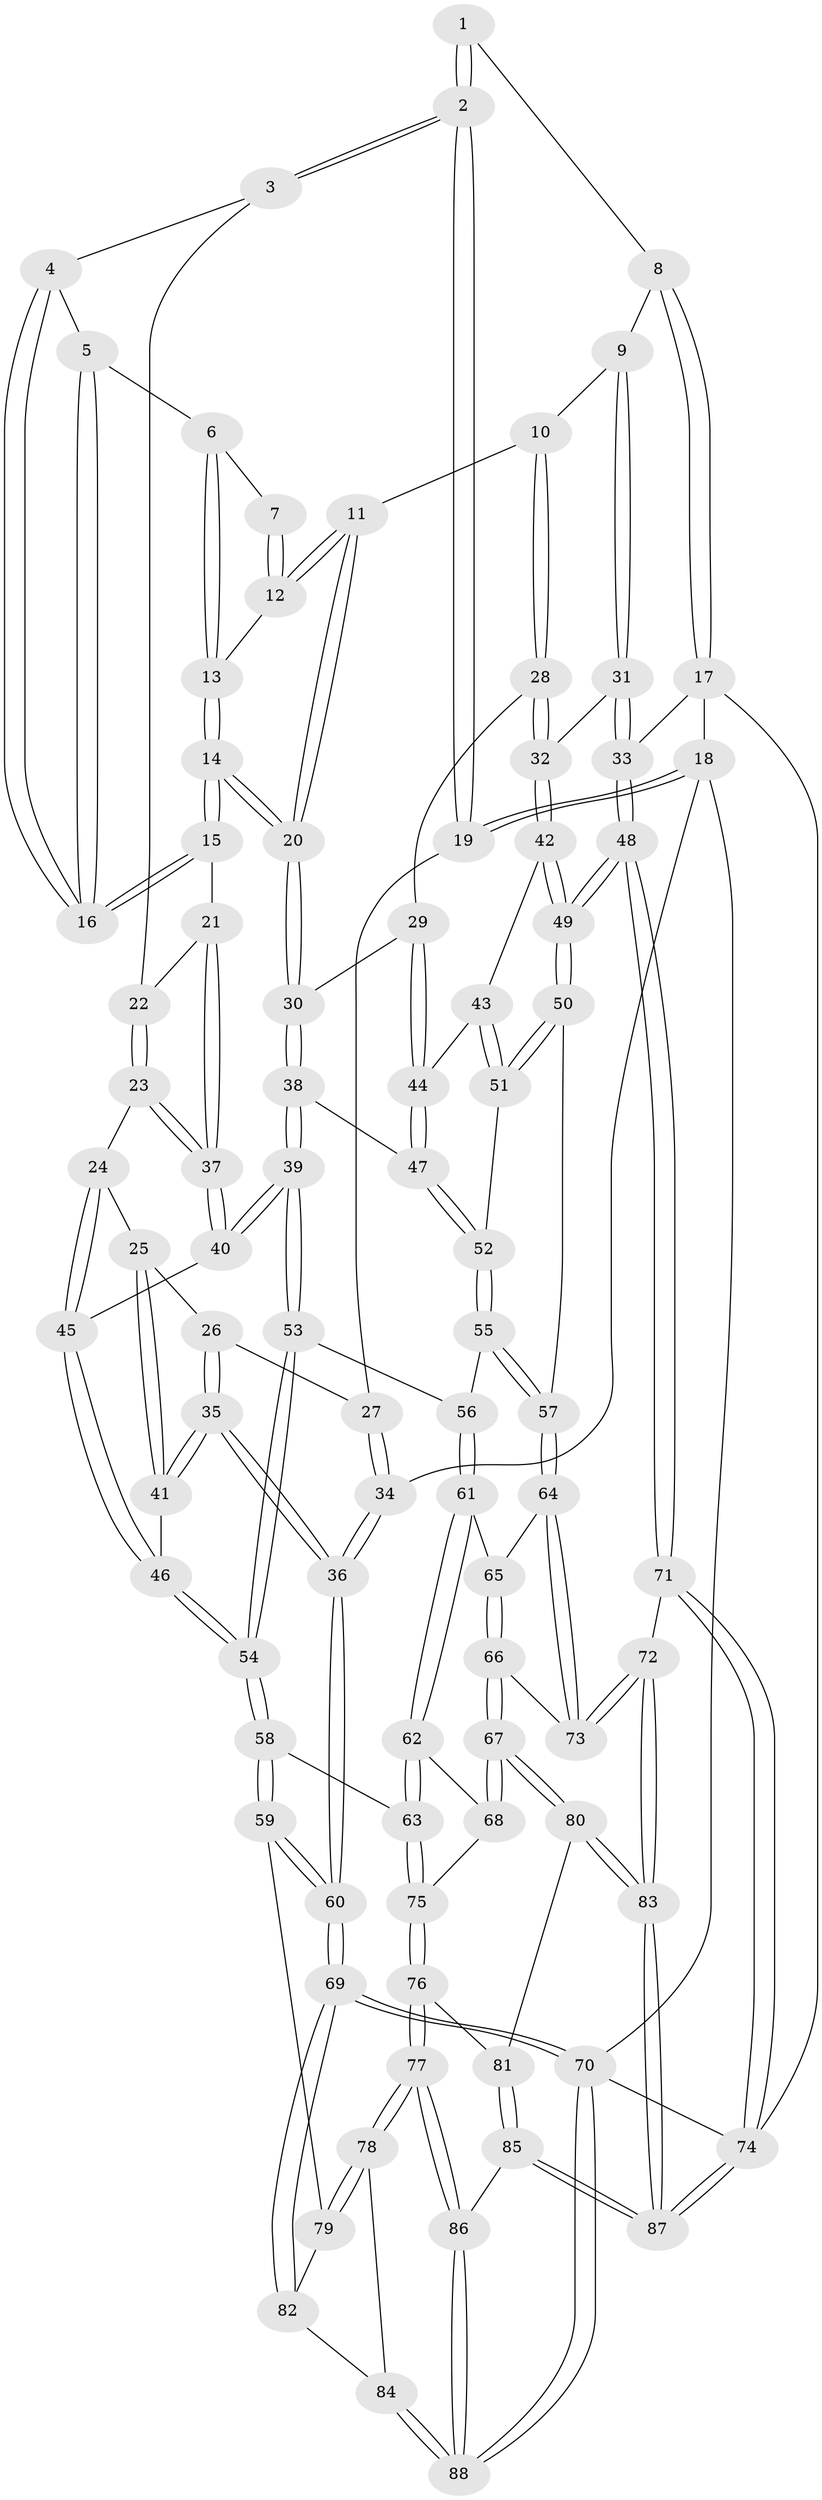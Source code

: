 // Generated by graph-tools (version 1.1) at 2025/38/03/09/25 02:38:48]
// undirected, 88 vertices, 217 edges
graph export_dot {
graph [start="1"]
  node [color=gray90,style=filled];
  1 [pos="+0.8208603932117378+0"];
  2 [pos="+0.20065555928808906+0"];
  3 [pos="+0.330422219534104+0"];
  4 [pos="+0.4979693442139774+0.0586855228226727"];
  5 [pos="+0.5589153161065483+0.08056906842427387"];
  6 [pos="+0.5874327653688548+0.08521605646783273"];
  7 [pos="+0.7647736433145206+0"];
  8 [pos="+0.9894825790325196+0"];
  9 [pos="+0.8597206974667282+0.17052671002853037"];
  10 [pos="+0.7722162780691678+0.1812698813139157"];
  11 [pos="+0.7324565541213937+0.1634219182219185"];
  12 [pos="+0.7102760636543611+0.0964153224134652"];
  13 [pos="+0.6172760933760666+0.12696937867658034"];
  14 [pos="+0.6084860589243988+0.2195602772165297"];
  15 [pos="+0.5551123988104743+0.21839561026533721"];
  16 [pos="+0.5492773617714687+0.18391433881942704"];
  17 [pos="+1+0"];
  18 [pos="+0+0"];
  19 [pos="+0.15821106228610976+0"];
  20 [pos="+0.6287393624614286+0.23388754697844344"];
  21 [pos="+0.5340733889966556+0.2239429015533091"];
  22 [pos="+0.33487834695625057+0"];
  23 [pos="+0.37713193465515876+0.23000783995178423"];
  24 [pos="+0.2588392245073815+0.2812479743095638"];
  25 [pos="+0.1872591394735927+0.2001522786495983"];
  26 [pos="+0.17417852228340913+0.16966597341319362"];
  27 [pos="+0.17260786325331154+0.14844592303421114"];
  28 [pos="+0.7522532524203729+0.258739003498676"];
  29 [pos="+0.6962507503622051+0.2814469890817905"];
  30 [pos="+0.6427518466364895+0.2666912445902433"];
  31 [pos="+0.8612413593782119+0.17354774736654419"];
  32 [pos="+0.8293965803721877+0.3183690189582872"];
  33 [pos="+1+0.38090239039499396"];
  34 [pos="+0+0.4026519720284845"];
  35 [pos="+0+0.48718390736265965"];
  36 [pos="+0+0.49386479482917406"];
  37 [pos="+0.4400270980603419+0.31606381392755045"];
  38 [pos="+0.6172830443341718+0.3492792049512966"];
  39 [pos="+0.48673006541288805+0.4203255375129948"];
  40 [pos="+0.43996654677104885+0.34025912321167595"];
  41 [pos="+0.13433026753148156+0.4649878536117211"];
  42 [pos="+0.8294133593631128+0.31844693886880926"];
  43 [pos="+0.7807866323850337+0.34830343701359145"];
  44 [pos="+0.7439541191840872+0.35276646825036007"];
  45 [pos="+0.26266129213859823+0.37543468076360126"];
  46 [pos="+0.18426078627151+0.46865965201531173"];
  47 [pos="+0.6954507682960888+0.40805393147183616"];
  48 [pos="+1+0.4521289401296625"];
  49 [pos="+1+0.45891556836576103"];
  50 [pos="+0.9186098232658729+0.5085262310414136"];
  51 [pos="+0.7931962759749883+0.4484350731037076"];
  52 [pos="+0.7020121722699414+0.4480540753677022"];
  53 [pos="+0.48680358105084015+0.44605766877792347"];
  54 [pos="+0.35750705336420213+0.6085811075119185"];
  55 [pos="+0.6892526149726884+0.47246657087131316"];
  56 [pos="+0.6399509967916437+0.5342111119469903"];
  57 [pos="+0.859570734553731+0.5614922241904057"];
  58 [pos="+0.3613289573075322+0.6339515196045777"];
  59 [pos="+0.33505448088600953+0.677247468957585"];
  60 [pos="+0+0.6661796719272385"];
  61 [pos="+0.6434007696506139+0.5464914371645881"];
  62 [pos="+0.5968732638907628+0.6214867312190459"];
  63 [pos="+0.44552615658468253+0.6695183937910051"];
  64 [pos="+0.8552445102655526+0.5664929160238369"];
  65 [pos="+0.6788446245693073+0.5702870767036399"];
  66 [pos="+0.7632174712771987+0.7752610591712834"];
  67 [pos="+0.7431594654227954+0.7840338893089116"];
  68 [pos="+0.6126082587198278+0.6611229376430087"];
  69 [pos="+0+0.7810698296324184"];
  70 [pos="+0+1"];
  71 [pos="+1+0.7340389319486615"];
  72 [pos="+0.9093927360503686+0.8290550307983923"];
  73 [pos="+0.7955168295746452+0.772213763543458"];
  74 [pos="+1+1"];
  75 [pos="+0.5438597186056232+0.7827657819761743"];
  76 [pos="+0.5732924518090957+0.835504103616871"];
  77 [pos="+0.4229627066607255+0.9705122116236842"];
  78 [pos="+0.34928489145202707+0.8983245000718317"];
  79 [pos="+0.3114073066164616+0.7515598346267576"];
  80 [pos="+0.7138727323241617+0.8065548348764668"];
  81 [pos="+0.6515319199979767+0.8395173165213119"];
  82 [pos="+0.07646318931866558+0.8200326773548245"];
  83 [pos="+0.8475154662248893+1"];
  84 [pos="+0.21225765395312174+0.9338370650864644"];
  85 [pos="+0.6962713076584512+1"];
  86 [pos="+0.4431551221623588+1"];
  87 [pos="+0.8431584177417354+1"];
  88 [pos="+0+1"];
  1 -- 2;
  1 -- 2;
  1 -- 8;
  2 -- 3;
  2 -- 3;
  2 -- 19;
  2 -- 19;
  3 -- 4;
  3 -- 22;
  4 -- 5;
  4 -- 16;
  4 -- 16;
  5 -- 6;
  5 -- 16;
  5 -- 16;
  6 -- 7;
  6 -- 13;
  6 -- 13;
  7 -- 12;
  7 -- 12;
  8 -- 9;
  8 -- 17;
  8 -- 17;
  9 -- 10;
  9 -- 31;
  9 -- 31;
  10 -- 11;
  10 -- 28;
  10 -- 28;
  11 -- 12;
  11 -- 12;
  11 -- 20;
  11 -- 20;
  12 -- 13;
  13 -- 14;
  13 -- 14;
  14 -- 15;
  14 -- 15;
  14 -- 20;
  14 -- 20;
  15 -- 16;
  15 -- 16;
  15 -- 21;
  17 -- 18;
  17 -- 33;
  17 -- 74;
  18 -- 19;
  18 -- 19;
  18 -- 34;
  18 -- 70;
  19 -- 27;
  20 -- 30;
  20 -- 30;
  21 -- 22;
  21 -- 37;
  21 -- 37;
  22 -- 23;
  22 -- 23;
  23 -- 24;
  23 -- 37;
  23 -- 37;
  24 -- 25;
  24 -- 45;
  24 -- 45;
  25 -- 26;
  25 -- 41;
  25 -- 41;
  26 -- 27;
  26 -- 35;
  26 -- 35;
  27 -- 34;
  27 -- 34;
  28 -- 29;
  28 -- 32;
  28 -- 32;
  29 -- 30;
  29 -- 44;
  29 -- 44;
  30 -- 38;
  30 -- 38;
  31 -- 32;
  31 -- 33;
  31 -- 33;
  32 -- 42;
  32 -- 42;
  33 -- 48;
  33 -- 48;
  34 -- 36;
  34 -- 36;
  35 -- 36;
  35 -- 36;
  35 -- 41;
  35 -- 41;
  36 -- 60;
  36 -- 60;
  37 -- 40;
  37 -- 40;
  38 -- 39;
  38 -- 39;
  38 -- 47;
  39 -- 40;
  39 -- 40;
  39 -- 53;
  39 -- 53;
  40 -- 45;
  41 -- 46;
  42 -- 43;
  42 -- 49;
  42 -- 49;
  43 -- 44;
  43 -- 51;
  43 -- 51;
  44 -- 47;
  44 -- 47;
  45 -- 46;
  45 -- 46;
  46 -- 54;
  46 -- 54;
  47 -- 52;
  47 -- 52;
  48 -- 49;
  48 -- 49;
  48 -- 71;
  48 -- 71;
  49 -- 50;
  49 -- 50;
  50 -- 51;
  50 -- 51;
  50 -- 57;
  51 -- 52;
  52 -- 55;
  52 -- 55;
  53 -- 54;
  53 -- 54;
  53 -- 56;
  54 -- 58;
  54 -- 58;
  55 -- 56;
  55 -- 57;
  55 -- 57;
  56 -- 61;
  56 -- 61;
  57 -- 64;
  57 -- 64;
  58 -- 59;
  58 -- 59;
  58 -- 63;
  59 -- 60;
  59 -- 60;
  59 -- 79;
  60 -- 69;
  60 -- 69;
  61 -- 62;
  61 -- 62;
  61 -- 65;
  62 -- 63;
  62 -- 63;
  62 -- 68;
  63 -- 75;
  63 -- 75;
  64 -- 65;
  64 -- 73;
  64 -- 73;
  65 -- 66;
  65 -- 66;
  66 -- 67;
  66 -- 67;
  66 -- 73;
  67 -- 68;
  67 -- 68;
  67 -- 80;
  67 -- 80;
  68 -- 75;
  69 -- 70;
  69 -- 70;
  69 -- 82;
  69 -- 82;
  70 -- 88;
  70 -- 88;
  70 -- 74;
  71 -- 72;
  71 -- 74;
  71 -- 74;
  72 -- 73;
  72 -- 73;
  72 -- 83;
  72 -- 83;
  74 -- 87;
  74 -- 87;
  75 -- 76;
  75 -- 76;
  76 -- 77;
  76 -- 77;
  76 -- 81;
  77 -- 78;
  77 -- 78;
  77 -- 86;
  77 -- 86;
  78 -- 79;
  78 -- 79;
  78 -- 84;
  79 -- 82;
  80 -- 81;
  80 -- 83;
  80 -- 83;
  81 -- 85;
  81 -- 85;
  82 -- 84;
  83 -- 87;
  83 -- 87;
  84 -- 88;
  84 -- 88;
  85 -- 86;
  85 -- 87;
  85 -- 87;
  86 -- 88;
  86 -- 88;
}
